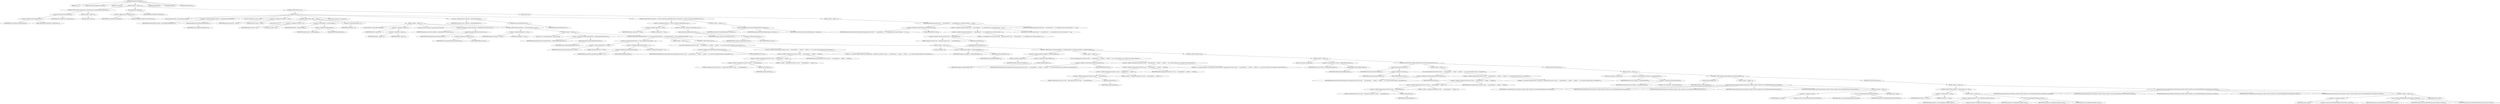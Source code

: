digraph "loadConverterMethods" {  
"301" [label = <(METHOD,loadConverterMethods)<SUB>132</SUB>> ]
"21" [label = <(PARAM,this)<SUB>132</SUB>> ]
"302" [label = <(PARAM,TypeConverterRegistry registry)<SUB>132</SUB>> ]
"303" [label = <(PARAM,Class type)<SUB>132</SUB>> ]
"304" [label = <(BLOCK,&lt;empty&gt;,&lt;empty&gt;)<SUB>132</SUB>> ]
"305" [label = <(CONTROL_STRUCTURE,if (visitedClasses.contains(type)),if (visitedClasses.contains(type)))<SUB>133</SUB>> ]
"306" [label = <(contains,visitedClasses.contains(type))<SUB>133</SUB>> ]
"307" [label = <(&lt;operator&gt;.fieldAccess,this.visitedClasses)<SUB>133</SUB>> ]
"308" [label = <(IDENTIFIER,this,visitedClasses.contains(type))<SUB>133</SUB>> ]
"309" [label = <(FIELD_IDENTIFIER,visitedClasses,visitedClasses)<SUB>133</SUB>> ]
"310" [label = <(IDENTIFIER,type,visitedClasses.contains(type))<SUB>133</SUB>> ]
"311" [label = <(BLOCK,&lt;empty&gt;,&lt;empty&gt;)<SUB>133</SUB>> ]
"312" [label = <(RETURN,return;,return;)<SUB>134</SUB>> ]
"313" [label = <(add,visitedClasses.add(type))<SUB>136</SUB>> ]
"314" [label = <(&lt;operator&gt;.fieldAccess,this.visitedClasses)<SUB>136</SUB>> ]
"315" [label = <(IDENTIFIER,this,visitedClasses.add(type))<SUB>136</SUB>> ]
"316" [label = <(FIELD_IDENTIFIER,visitedClasses,visitedClasses)<SUB>136</SUB>> ]
"317" [label = <(IDENTIFIER,type,visitedClasses.add(type))<SUB>136</SUB>> ]
"318" [label = <(CONTROL_STRUCTURE,try,try)<SUB>137</SUB>> ]
"319" [label = <(BLOCK,try,try)<SUB>137</SUB>> ]
"320" [label = <(LOCAL,Method[] methods: java.lang.reflect.Method[])> ]
"321" [label = <(&lt;operator&gt;.assignment,Method[] methods = type.getDeclaredMethods())<SUB>138</SUB>> ]
"322" [label = <(IDENTIFIER,methods,Method[] methods = type.getDeclaredMethods())<SUB>138</SUB>> ]
"323" [label = <(getDeclaredMethods,type.getDeclaredMethods())<SUB>138</SUB>> ]
"324" [label = <(IDENTIFIER,type,type.getDeclaredMethods())<SUB>138</SUB>> ]
"23" [label = <(LOCAL,CachingInjector injector: ANY)> ]
"325" [label = <(&lt;operator&gt;.assignment,ANY injector = null)<SUB>139</SUB>> ]
"326" [label = <(IDENTIFIER,injector,ANY injector = null)<SUB>139</SUB>> ]
"327" [label = <(LITERAL,null,ANY injector = null)<SUB>139</SUB>> ]
"328" [label = <(CONTROL_STRUCTURE,&lt;empty&gt;,&lt;empty&gt;)> ]
"329" [label = <(LOCAL,$idx0: int)<SUB>141</SUB>> ]
"330" [label = <(&lt;operator&gt;.assignment,int $idx0 = 0)<SUB>141</SUB>> ]
"331" [label = <(IDENTIFIER,$idx0,int $idx0 = 0)<SUB>141</SUB>> ]
"332" [label = <(LITERAL,0,int $idx0 = 0)<SUB>141</SUB>> ]
"333" [label = <(&lt;operator&gt;.lessThan,$idx0 &lt; methods.length)<SUB>141</SUB>> ]
"334" [label = <(IDENTIFIER,$idx0,$idx0 &lt; methods.length)<SUB>141</SUB>> ]
"335" [label = <(&lt;operator&gt;.fieldAccess,methods.length)<SUB>141</SUB>> ]
"336" [label = <(IDENTIFIER,methods,$idx0 &lt; methods.length)<SUB>141</SUB>> ]
"337" [label = <(FIELD_IDENTIFIER,length,length)<SUB>141</SUB>> ]
"338" [label = <(&lt;operator&gt;.postIncrement,$idx0++)<SUB>141</SUB>> ]
"339" [label = <(IDENTIFIER,$idx0,$idx0++)<SUB>141</SUB>> ]
"340" [label = <(BLOCK,&lt;empty&gt;,&lt;empty&gt;)<SUB>141</SUB>> ]
"341" [label = <(LOCAL,method: java.lang.reflect.Method)<SUB>141</SUB>> ]
"342" [label = <(&lt;operator&gt;.assignment,&lt;empty&gt;)<SUB>141</SUB>> ]
"343" [label = <(IDENTIFIER,method,&lt;empty&gt;)<SUB>141</SUB>> ]
"344" [label = <(&lt;operator&gt;.indexAccess,&lt;empty&gt;)<SUB>141</SUB>> ]
"345" [label = <(IDENTIFIER,methods,&lt;empty&gt;)<SUB>141</SUB>> ]
"346" [label = <(IDENTIFIER,$idx0,&lt;empty&gt;)<SUB>141</SUB>> ]
"347" [label = <(LOCAL,Converter annotation: org.apache.camel.Converter)> ]
"348" [label = <(&lt;operator&gt;.assignment,Converter annotation = getAnnotation(Converter.class))<SUB>142</SUB>> ]
"349" [label = <(IDENTIFIER,annotation,Converter annotation = getAnnotation(Converter.class))<SUB>142</SUB>> ]
"350" [label = <(getAnnotation,getAnnotation(Converter.class))<SUB>142</SUB>> ]
"351" [label = <(IDENTIFIER,method,getAnnotation(Converter.class))<SUB>142</SUB>> ]
"352" [label = <(&lt;operator&gt;.fieldAccess,Converter.class)<SUB>142</SUB>> ]
"353" [label = <(IDENTIFIER,Converter,getAnnotation(Converter.class))<SUB>142</SUB>> ]
"354" [label = <(FIELD_IDENTIFIER,class,class)<SUB>142</SUB>> ]
"355" [label = <(CONTROL_STRUCTURE,if (annotation != null),if (annotation != null))<SUB>143</SUB>> ]
"356" [label = <(&lt;operator&gt;.notEquals,annotation != null)<SUB>143</SUB>> ]
"357" [label = <(IDENTIFIER,annotation,annotation != null)<SUB>143</SUB>> ]
"358" [label = <(LITERAL,null,annotation != null)<SUB>143</SUB>> ]
"359" [label = <(BLOCK,&lt;empty&gt;,&lt;empty&gt;)<SUB>143</SUB>> ]
"360" [label = <(LOCAL,Class&lt;?&gt;[] parameterTypes: java.lang.Class[])> ]
"361" [label = <(&lt;operator&gt;.assignment,Class[] parameterTypes = method.getParameterTypes())<SUB>144</SUB>> ]
"362" [label = <(IDENTIFIER,parameterTypes,Class[] parameterTypes = method.getParameterTypes())<SUB>144</SUB>> ]
"363" [label = <(getParameterTypes,method.getParameterTypes())<SUB>144</SUB>> ]
"364" [label = <(IDENTIFIER,method,method.getParameterTypes())<SUB>144</SUB>> ]
"365" [label = <(CONTROL_STRUCTURE,if (parameterTypes == null || parameterTypes.length != 1),if (parameterTypes == null || parameterTypes.length != 1))<SUB>145</SUB>> ]
"366" [label = <(&lt;operator&gt;.logicalOr,parameterTypes == null || parameterTypes.length != 1)<SUB>145</SUB>> ]
"367" [label = <(&lt;operator&gt;.equals,parameterTypes == null)<SUB>145</SUB>> ]
"368" [label = <(IDENTIFIER,parameterTypes,parameterTypes == null)<SUB>145</SUB>> ]
"369" [label = <(LITERAL,null,parameterTypes == null)<SUB>145</SUB>> ]
"370" [label = <(&lt;operator&gt;.notEquals,parameterTypes.length != 1)<SUB>145</SUB>> ]
"371" [label = <(&lt;operator&gt;.fieldAccess,parameterTypes.length)<SUB>145</SUB>> ]
"372" [label = <(IDENTIFIER,parameterTypes,parameterTypes.length != 1)<SUB>145</SUB>> ]
"373" [label = <(FIELD_IDENTIFIER,length,length)<SUB>145</SUB>> ]
"374" [label = <(LITERAL,1,parameterTypes.length != 1)<SUB>145</SUB>> ]
"375" [label = <(BLOCK,&lt;empty&gt;,&lt;empty&gt;)<SUB>145</SUB>> ]
"376" [label = <(warn,warn(&quot;Ignoring bad converter on type: &quot; + type.getName() + &quot; method: &quot; + method + &quot; as a converter method should have one parameter&quot;))<SUB>146</SUB>> ]
"377" [label = <(&lt;operator&gt;.fieldAccess,AnnotationTypeConverterLoader.LOG)<SUB>146</SUB>> ]
"378" [label = <(IDENTIFIER,AnnotationTypeConverterLoader,warn(&quot;Ignoring bad converter on type: &quot; + type.getName() + &quot; method: &quot; + method + &quot; as a converter method should have one parameter&quot;))<SUB>146</SUB>> ]
"379" [label = <(FIELD_IDENTIFIER,LOG,LOG)<SUB>146</SUB>> ]
"380" [label = <(&lt;operator&gt;.addition,&quot;Ignoring bad converter on type: &quot; + type.getName() + &quot; method: &quot; + method + &quot; as a converter method should have one parameter&quot;)<SUB>146</SUB>> ]
"381" [label = <(&lt;operator&gt;.addition,&quot;Ignoring bad converter on type: &quot; + type.getName() + &quot; method: &quot; + method)<SUB>146</SUB>> ]
"382" [label = <(&lt;operator&gt;.addition,&quot;Ignoring bad converter on type: &quot; + type.getName() + &quot; method: &quot;)<SUB>146</SUB>> ]
"383" [label = <(&lt;operator&gt;.addition,&quot;Ignoring bad converter on type: &quot; + type.getName())<SUB>146</SUB>> ]
"384" [label = <(LITERAL,&quot;Ignoring bad converter on type: &quot;,&quot;Ignoring bad converter on type: &quot; + type.getName())<SUB>146</SUB>> ]
"385" [label = <(getName,type.getName())<SUB>146</SUB>> ]
"386" [label = <(IDENTIFIER,type,type.getName())<SUB>146</SUB>> ]
"387" [label = <(LITERAL,&quot; method: &quot;,&quot;Ignoring bad converter on type: &quot; + type.getName() + &quot; method: &quot;)<SUB>146</SUB>> ]
"388" [label = <(IDENTIFIER,method,&quot;Ignoring bad converter on type: &quot; + type.getName() + &quot; method: &quot; + method)<SUB>146</SUB>> ]
"389" [label = <(LITERAL,&quot; as a converter method should have one parameter&quot;,&quot;Ignoring bad converter on type: &quot; + type.getName() + &quot; method: &quot; + method + &quot; as a converter method should have one parameter&quot;)<SUB>147</SUB>> ]
"390" [label = <(CONTROL_STRUCTURE,else,else)<SUB>148</SUB>> ]
"391" [label = <(BLOCK,&lt;empty&gt;,&lt;empty&gt;)<SUB>148</SUB>> ]
"392" [label = <(LOCAL,int modifiers: int)> ]
"393" [label = <(&lt;operator&gt;.assignment,int modifiers = method.getModifiers())<SUB>149</SUB>> ]
"394" [label = <(IDENTIFIER,modifiers,int modifiers = method.getModifiers())<SUB>149</SUB>> ]
"395" [label = <(getModifiers,method.getModifiers())<SUB>149</SUB>> ]
"396" [label = <(IDENTIFIER,method,method.getModifiers())<SUB>149</SUB>> ]
"397" [label = <(CONTROL_STRUCTURE,if (isAbstract(modifiers) || !isPublic(modifiers)),if (isAbstract(modifiers) || !isPublic(modifiers)))<SUB>150</SUB>> ]
"398" [label = <(&lt;operator&gt;.logicalOr,isAbstract(modifiers) || !isPublic(modifiers))<SUB>150</SUB>> ]
"399" [label = <(isAbstract,isAbstract(modifiers))<SUB>150</SUB>> ]
"400" [label = <(IDENTIFIER,modifiers,isAbstract(modifiers))<SUB>150</SUB>> ]
"401" [label = <(&lt;operator&gt;.logicalNot,!isPublic(modifiers))<SUB>150</SUB>> ]
"402" [label = <(isPublic,isPublic(modifiers))<SUB>150</SUB>> ]
"403" [label = <(IDENTIFIER,modifiers,isPublic(modifiers))<SUB>150</SUB>> ]
"404" [label = <(BLOCK,&lt;empty&gt;,&lt;empty&gt;)<SUB>150</SUB>> ]
"405" [label = <(warn,warn(&quot;Ignoring bad converter on type: &quot; + type.getName() + &quot; method: &quot; + method + &quot; as a converter method is not a public and concrete method&quot;))<SUB>151</SUB>> ]
"406" [label = <(&lt;operator&gt;.fieldAccess,AnnotationTypeConverterLoader.LOG)<SUB>151</SUB>> ]
"407" [label = <(IDENTIFIER,AnnotationTypeConverterLoader,warn(&quot;Ignoring bad converter on type: &quot; + type.getName() + &quot; method: &quot; + method + &quot; as a converter method is not a public and concrete method&quot;))<SUB>151</SUB>> ]
"408" [label = <(FIELD_IDENTIFIER,LOG,LOG)<SUB>151</SUB>> ]
"409" [label = <(&lt;operator&gt;.addition,&quot;Ignoring bad converter on type: &quot; + type.getName() + &quot; method: &quot; + method + &quot; as a converter method is not a public and concrete method&quot;)<SUB>151</SUB>> ]
"410" [label = <(&lt;operator&gt;.addition,&quot;Ignoring bad converter on type: &quot; + type.getName() + &quot; method: &quot; + method)<SUB>151</SUB>> ]
"411" [label = <(&lt;operator&gt;.addition,&quot;Ignoring bad converter on type: &quot; + type.getName() + &quot; method: &quot;)<SUB>151</SUB>> ]
"412" [label = <(&lt;operator&gt;.addition,&quot;Ignoring bad converter on type: &quot; + type.getName())<SUB>151</SUB>> ]
"413" [label = <(LITERAL,&quot;Ignoring bad converter on type: &quot;,&quot;Ignoring bad converter on type: &quot; + type.getName())<SUB>151</SUB>> ]
"414" [label = <(getName,type.getName())<SUB>151</SUB>> ]
"415" [label = <(IDENTIFIER,type,type.getName())<SUB>151</SUB>> ]
"416" [label = <(LITERAL,&quot; method: &quot;,&quot;Ignoring bad converter on type: &quot; + type.getName() + &quot; method: &quot;)<SUB>151</SUB>> ]
"417" [label = <(IDENTIFIER,method,&quot;Ignoring bad converter on type: &quot; + type.getName() + &quot; method: &quot; + method)<SUB>151</SUB>> ]
"418" [label = <(LITERAL,&quot; as a converter method is not a public and concrete method&quot;,&quot;Ignoring bad converter on type: &quot; + type.getName() + &quot; method: &quot; + method + &quot; as a converter method is not a public and concrete method&quot;)<SUB>152</SUB>> ]
"419" [label = <(CONTROL_STRUCTURE,else,else)<SUB>153</SUB>> ]
"420" [label = <(BLOCK,&lt;empty&gt;,&lt;empty&gt;)<SUB>153</SUB>> ]
"421" [label = <(LOCAL,Class toType: java.lang.Class)> ]
"422" [label = <(&lt;operator&gt;.assignment,Class toType = method.getReturnType())<SUB>154</SUB>> ]
"423" [label = <(IDENTIFIER,toType,Class toType = method.getReturnType())<SUB>154</SUB>> ]
"424" [label = <(getReturnType,method.getReturnType())<SUB>154</SUB>> ]
"425" [label = <(IDENTIFIER,method,method.getReturnType())<SUB>154</SUB>> ]
"426" [label = <(CONTROL_STRUCTURE,if (toType.equals(Void.class)),if (toType.equals(Void.class)))<SUB>155</SUB>> ]
"427" [label = <(equals,toType.equals(Void.class))<SUB>155</SUB>> ]
"428" [label = <(IDENTIFIER,toType,toType.equals(Void.class))<SUB>155</SUB>> ]
"429" [label = <(&lt;operator&gt;.fieldAccess,Void.class)<SUB>155</SUB>> ]
"430" [label = <(IDENTIFIER,Void,toType.equals(Void.class))<SUB>155</SUB>> ]
"431" [label = <(FIELD_IDENTIFIER,class,class)<SUB>155</SUB>> ]
"432" [label = <(BLOCK,&lt;empty&gt;,&lt;empty&gt;)<SUB>155</SUB>> ]
"433" [label = <(warn,warn(&quot;Ignoring bad converter on type: &quot; + type.getName() + &quot; method: &quot; + method + &quot; as a converter method returns a void method&quot;))<SUB>156</SUB>> ]
"434" [label = <(&lt;operator&gt;.fieldAccess,AnnotationTypeConverterLoader.LOG)<SUB>156</SUB>> ]
"435" [label = <(IDENTIFIER,AnnotationTypeConverterLoader,warn(&quot;Ignoring bad converter on type: &quot; + type.getName() + &quot; method: &quot; + method + &quot; as a converter method returns a void method&quot;))<SUB>156</SUB>> ]
"436" [label = <(FIELD_IDENTIFIER,LOG,LOG)<SUB>156</SUB>> ]
"437" [label = <(&lt;operator&gt;.addition,&quot;Ignoring bad converter on type: &quot; + type.getName() + &quot; method: &quot; + method + &quot; as a converter method returns a void method&quot;)<SUB>156</SUB>> ]
"438" [label = <(&lt;operator&gt;.addition,&quot;Ignoring bad converter on type: &quot; + type.getName() + &quot; method: &quot; + method)<SUB>156</SUB>> ]
"439" [label = <(&lt;operator&gt;.addition,&quot;Ignoring bad converter on type: &quot; + type.getName() + &quot; method: &quot;)<SUB>156</SUB>> ]
"440" [label = <(&lt;operator&gt;.addition,&quot;Ignoring bad converter on type: &quot; + type.getName())<SUB>156</SUB>> ]
"441" [label = <(LITERAL,&quot;Ignoring bad converter on type: &quot;,&quot;Ignoring bad converter on type: &quot; + type.getName())<SUB>156</SUB>> ]
"442" [label = <(getName,type.getName())<SUB>156</SUB>> ]
"443" [label = <(IDENTIFIER,type,type.getName())<SUB>156</SUB>> ]
"444" [label = <(LITERAL,&quot; method: &quot;,&quot;Ignoring bad converter on type: &quot; + type.getName() + &quot; method: &quot;)<SUB>156</SUB>> ]
"445" [label = <(IDENTIFIER,method,&quot;Ignoring bad converter on type: &quot; + type.getName() + &quot; method: &quot; + method)<SUB>157</SUB>> ]
"446" [label = <(LITERAL,&quot; as a converter method returns a void method&quot;,&quot;Ignoring bad converter on type: &quot; + type.getName() + &quot; method: &quot; + method + &quot; as a converter method returns a void method&quot;)<SUB>157</SUB>> ]
"447" [label = <(CONTROL_STRUCTURE,else,else)<SUB>158</SUB>> ]
"448" [label = <(BLOCK,&lt;empty&gt;,&lt;empty&gt;)<SUB>158</SUB>> ]
"449" [label = <(LOCAL,Class fromType: java.lang.Class)> ]
"450" [label = <(&lt;operator&gt;.assignment,Class fromType = parameterTypes[0])<SUB>159</SUB>> ]
"451" [label = <(IDENTIFIER,fromType,Class fromType = parameterTypes[0])<SUB>159</SUB>> ]
"452" [label = <(&lt;operator&gt;.indexAccess,parameterTypes[0])<SUB>159</SUB>> ]
"453" [label = <(IDENTIFIER,parameterTypes,Class fromType = parameterTypes[0])<SUB>159</SUB>> ]
"454" [label = <(LITERAL,0,Class fromType = parameterTypes[0])<SUB>159</SUB>> ]
"455" [label = <(CONTROL_STRUCTURE,if (isStatic(modifiers)),if (isStatic(modifiers)))<SUB>160</SUB>> ]
"456" [label = <(isStatic,isStatic(modifiers))<SUB>160</SUB>> ]
"457" [label = <(IDENTIFIER,modifiers,isStatic(modifiers))<SUB>160</SUB>> ]
"458" [label = <(BLOCK,&lt;empty&gt;,&lt;empty&gt;)<SUB>160</SUB>> ]
"459" [label = <(registerTypeConverter,registerTypeConverter(registry, method, toType, fromType, new StaticMethodTypeConverter(method)))<SUB>161</SUB>> ]
"20" [label = <(IDENTIFIER,this,registerTypeConverter(registry, method, toType, fromType, new StaticMethodTypeConverter(method)))<SUB>161</SUB>> ]
"460" [label = <(IDENTIFIER,registry,registerTypeConverter(registry, method, toType, fromType, new StaticMethodTypeConverter(method)))<SUB>161</SUB>> ]
"461" [label = <(IDENTIFIER,method,registerTypeConverter(registry, method, toType, fromType, new StaticMethodTypeConverter(method)))<SUB>161</SUB>> ]
"462" [label = <(IDENTIFIER,toType,registerTypeConverter(registry, method, toType, fromType, new StaticMethodTypeConverter(method)))<SUB>161</SUB>> ]
"463" [label = <(IDENTIFIER,fromType,registerTypeConverter(registry, method, toType, fromType, new StaticMethodTypeConverter(method)))<SUB>161</SUB>> ]
"464" [label = <(BLOCK,&lt;empty&gt;,&lt;empty&gt;)<SUB>162</SUB>> ]
"465" [label = <(&lt;operator&gt;.assignment,&lt;empty&gt;)> ]
"466" [label = <(IDENTIFIER,$obj7,&lt;empty&gt;)> ]
"467" [label = <(&lt;operator&gt;.alloc,new StaticMethodTypeConverter(method))<SUB>162</SUB>> ]
"468" [label = <(&lt;init&gt;,new StaticMethodTypeConverter(method))<SUB>162</SUB>> ]
"469" [label = <(IDENTIFIER,$obj7,new StaticMethodTypeConverter(method))> ]
"470" [label = <(IDENTIFIER,method,new StaticMethodTypeConverter(method))<SUB>162</SUB>> ]
"471" [label = <(IDENTIFIER,$obj7,&lt;empty&gt;)> ]
"472" [label = <(CONTROL_STRUCTURE,else,else)<SUB>163</SUB>> ]
"473" [label = <(BLOCK,&lt;empty&gt;,&lt;empty&gt;)<SUB>163</SUB>> ]
"474" [label = <(CONTROL_STRUCTURE,if (injector == null),if (injector == null))<SUB>164</SUB>> ]
"475" [label = <(&lt;operator&gt;.equals,injector == null)<SUB>164</SUB>> ]
"476" [label = <(IDENTIFIER,injector,injector == null)<SUB>164</SUB>> ]
"477" [label = <(LITERAL,null,injector == null)<SUB>164</SUB>> ]
"478" [label = <(BLOCK,&lt;empty&gt;,&lt;empty&gt;)<SUB>164</SUB>> ]
"479" [label = <(&lt;operator&gt;.assignment,injector = new CachingInjector(registry, type))<SUB>165</SUB>> ]
"480" [label = <(IDENTIFIER,injector,injector = new CachingInjector(registry, type))<SUB>165</SUB>> ]
"481" [label = <(&lt;operator&gt;.alloc,new CachingInjector(registry, type))<SUB>165</SUB>> ]
"482" [label = <(&lt;init&gt;,new CachingInjector(registry, type))<SUB>165</SUB>> ]
"22" [label = <(IDENTIFIER,injector,new CachingInjector(registry, type))<SUB>165</SUB>> ]
"483" [label = <(IDENTIFIER,registry,new CachingInjector(registry, type))<SUB>165</SUB>> ]
"484" [label = <(IDENTIFIER,type,new CachingInjector(registry, type))<SUB>165</SUB>> ]
"485" [label = <(registerTypeConverter,registerTypeConverter(registry, method, toType, fromType, new InstanceMethodTypeConverter(injector, method)))<SUB>167</SUB>> ]
"24" [label = <(IDENTIFIER,this,registerTypeConverter(registry, method, toType, fromType, new InstanceMethodTypeConverter(injector, method)))<SUB>167</SUB>> ]
"486" [label = <(IDENTIFIER,registry,registerTypeConverter(registry, method, toType, fromType, new InstanceMethodTypeConverter(injector, method)))<SUB>167</SUB>> ]
"487" [label = <(IDENTIFIER,method,registerTypeConverter(registry, method, toType, fromType, new InstanceMethodTypeConverter(injector, method)))<SUB>167</SUB>> ]
"488" [label = <(IDENTIFIER,toType,registerTypeConverter(registry, method, toType, fromType, new InstanceMethodTypeConverter(injector, method)))<SUB>167</SUB>> ]
"489" [label = <(IDENTIFIER,fromType,registerTypeConverter(registry, method, toType, fromType, new InstanceMethodTypeConverter(injector, method)))<SUB>167</SUB>> ]
"490" [label = <(BLOCK,&lt;empty&gt;,&lt;empty&gt;)<SUB>168</SUB>> ]
"491" [label = <(&lt;operator&gt;.assignment,&lt;empty&gt;)> ]
"492" [label = <(IDENTIFIER,$obj9,&lt;empty&gt;)> ]
"493" [label = <(&lt;operator&gt;.alloc,new InstanceMethodTypeConverter(injector, method))<SUB>168</SUB>> ]
"494" [label = <(&lt;init&gt;,new InstanceMethodTypeConverter(injector, method))<SUB>168</SUB>> ]
"495" [label = <(IDENTIFIER,$obj9,new InstanceMethodTypeConverter(injector, method))> ]
"496" [label = <(IDENTIFIER,injector,new InstanceMethodTypeConverter(injector, method))<SUB>168</SUB>> ]
"497" [label = <(IDENTIFIER,method,new InstanceMethodTypeConverter(injector, method))<SUB>168</SUB>> ]
"498" [label = <(IDENTIFIER,$obj9,&lt;empty&gt;)> ]
"499" [label = <(LOCAL,Class superclass: java.lang.Class)> ]
"500" [label = <(&lt;operator&gt;.assignment,Class superclass = type.getSuperclass())<SUB>175</SUB>> ]
"501" [label = <(IDENTIFIER,superclass,Class superclass = type.getSuperclass())<SUB>175</SUB>> ]
"502" [label = <(getSuperclass,type.getSuperclass())<SUB>175</SUB>> ]
"503" [label = <(IDENTIFIER,type,type.getSuperclass())<SUB>175</SUB>> ]
"504" [label = <(CONTROL_STRUCTURE,if (superclass != null &amp;&amp; !superclass.equals(Object.class)),if (superclass != null &amp;&amp; !superclass.equals(Object.class)))<SUB>176</SUB>> ]
"505" [label = <(&lt;operator&gt;.logicalAnd,superclass != null &amp;&amp; !superclass.equals(Object.class))<SUB>176</SUB>> ]
"506" [label = <(&lt;operator&gt;.notEquals,superclass != null)<SUB>176</SUB>> ]
"507" [label = <(IDENTIFIER,superclass,superclass != null)<SUB>176</SUB>> ]
"508" [label = <(LITERAL,null,superclass != null)<SUB>176</SUB>> ]
"509" [label = <(&lt;operator&gt;.logicalNot,!superclass.equals(Object.class))<SUB>176</SUB>> ]
"510" [label = <(equals,superclass.equals(Object.class))<SUB>176</SUB>> ]
"511" [label = <(IDENTIFIER,superclass,superclass.equals(Object.class))<SUB>176</SUB>> ]
"512" [label = <(&lt;operator&gt;.fieldAccess,Object.class)<SUB>176</SUB>> ]
"513" [label = <(IDENTIFIER,Object,superclass.equals(Object.class))<SUB>176</SUB>> ]
"514" [label = <(FIELD_IDENTIFIER,class,class)<SUB>176</SUB>> ]
"515" [label = <(BLOCK,&lt;empty&gt;,&lt;empty&gt;)<SUB>176</SUB>> ]
"516" [label = <(loadConverterMethods,loadConverterMethods(registry, superclass))<SUB>177</SUB>> ]
"25" [label = <(IDENTIFIER,this,loadConverterMethods(registry, superclass))<SUB>177</SUB>> ]
"517" [label = <(IDENTIFIER,registry,loadConverterMethods(registry, superclass))<SUB>177</SUB>> ]
"518" [label = <(IDENTIFIER,superclass,loadConverterMethods(registry, superclass))<SUB>177</SUB>> ]
"519" [label = <(BLOCK,catch,catch)> ]
"520" [label = <(BLOCK,&lt;empty&gt;,&lt;empty&gt;)<SUB>179</SUB>> ]
"521" [label = <(debug,debug(&quot;Ignoring converter type: &quot; + type.getName() + &quot; as a dependent class could not be found: &quot; + e, e))<SUB>180</SUB>> ]
"522" [label = <(&lt;operator&gt;.fieldAccess,AnnotationTypeConverterLoader.LOG)<SUB>180</SUB>> ]
"523" [label = <(IDENTIFIER,AnnotationTypeConverterLoader,debug(&quot;Ignoring converter type: &quot; + type.getName() + &quot; as a dependent class could not be found: &quot; + e, e))<SUB>180</SUB>> ]
"524" [label = <(FIELD_IDENTIFIER,LOG,LOG)<SUB>180</SUB>> ]
"525" [label = <(&lt;operator&gt;.addition,&quot;Ignoring converter type: &quot; + type.getName() + &quot; as a dependent class could not be found: &quot; + e)<SUB>180</SUB>> ]
"526" [label = <(&lt;operator&gt;.addition,&quot;Ignoring converter type: &quot; + type.getName() + &quot; as a dependent class could not be found: &quot;)<SUB>180</SUB>> ]
"527" [label = <(&lt;operator&gt;.addition,&quot;Ignoring converter type: &quot; + type.getName())<SUB>180</SUB>> ]
"528" [label = <(LITERAL,&quot;Ignoring converter type: &quot;,&quot;Ignoring converter type: &quot; + type.getName())<SUB>180</SUB>> ]
"529" [label = <(getName,type.getName())<SUB>180</SUB>> ]
"530" [label = <(IDENTIFIER,type,type.getName())<SUB>180</SUB>> ]
"531" [label = <(LITERAL,&quot; as a dependent class could not be found: &quot;,&quot;Ignoring converter type: &quot; + type.getName() + &quot; as a dependent class could not be found: &quot;)<SUB>180</SUB>> ]
"532" [label = <(IDENTIFIER,e,&quot;Ignoring converter type: &quot; + type.getName() + &quot; as a dependent class could not be found: &quot; + e)<SUB>180</SUB>> ]
"533" [label = <(IDENTIFIER,e,debug(&quot;Ignoring converter type: &quot; + type.getName() + &quot; as a dependent class could not be found: &quot; + e, e))<SUB>180</SUB>> ]
"534" [label = <(MODIFIER,PROTECTED)> ]
"535" [label = <(MODIFIER,VIRTUAL)> ]
"536" [label = <(METHOD_RETURN,void)<SUB>132</SUB>> ]
  "301" -> "21" 
  "301" -> "302" 
  "301" -> "303" 
  "301" -> "304" 
  "301" -> "534" 
  "301" -> "535" 
  "301" -> "536" 
  "304" -> "305" 
  "304" -> "313" 
  "304" -> "318" 
  "305" -> "306" 
  "305" -> "311" 
  "306" -> "307" 
  "306" -> "310" 
  "307" -> "308" 
  "307" -> "309" 
  "311" -> "312" 
  "313" -> "314" 
  "313" -> "317" 
  "314" -> "315" 
  "314" -> "316" 
  "318" -> "319" 
  "318" -> "519" 
  "319" -> "320" 
  "319" -> "321" 
  "319" -> "23" 
  "319" -> "325" 
  "319" -> "328" 
  "319" -> "499" 
  "319" -> "500" 
  "319" -> "504" 
  "321" -> "322" 
  "321" -> "323" 
  "323" -> "324" 
  "325" -> "326" 
  "325" -> "327" 
  "328" -> "329" 
  "328" -> "330" 
  "328" -> "333" 
  "328" -> "338" 
  "328" -> "340" 
  "330" -> "331" 
  "330" -> "332" 
  "333" -> "334" 
  "333" -> "335" 
  "335" -> "336" 
  "335" -> "337" 
  "338" -> "339" 
  "340" -> "341" 
  "340" -> "342" 
  "340" -> "347" 
  "340" -> "348" 
  "340" -> "355" 
  "342" -> "343" 
  "342" -> "344" 
  "344" -> "345" 
  "344" -> "346" 
  "348" -> "349" 
  "348" -> "350" 
  "350" -> "351" 
  "350" -> "352" 
  "352" -> "353" 
  "352" -> "354" 
  "355" -> "356" 
  "355" -> "359" 
  "356" -> "357" 
  "356" -> "358" 
  "359" -> "360" 
  "359" -> "361" 
  "359" -> "365" 
  "361" -> "362" 
  "361" -> "363" 
  "363" -> "364" 
  "365" -> "366" 
  "365" -> "375" 
  "365" -> "390" 
  "366" -> "367" 
  "366" -> "370" 
  "367" -> "368" 
  "367" -> "369" 
  "370" -> "371" 
  "370" -> "374" 
  "371" -> "372" 
  "371" -> "373" 
  "375" -> "376" 
  "376" -> "377" 
  "376" -> "380" 
  "377" -> "378" 
  "377" -> "379" 
  "380" -> "381" 
  "380" -> "389" 
  "381" -> "382" 
  "381" -> "388" 
  "382" -> "383" 
  "382" -> "387" 
  "383" -> "384" 
  "383" -> "385" 
  "385" -> "386" 
  "390" -> "391" 
  "391" -> "392" 
  "391" -> "393" 
  "391" -> "397" 
  "393" -> "394" 
  "393" -> "395" 
  "395" -> "396" 
  "397" -> "398" 
  "397" -> "404" 
  "397" -> "419" 
  "398" -> "399" 
  "398" -> "401" 
  "399" -> "400" 
  "401" -> "402" 
  "402" -> "403" 
  "404" -> "405" 
  "405" -> "406" 
  "405" -> "409" 
  "406" -> "407" 
  "406" -> "408" 
  "409" -> "410" 
  "409" -> "418" 
  "410" -> "411" 
  "410" -> "417" 
  "411" -> "412" 
  "411" -> "416" 
  "412" -> "413" 
  "412" -> "414" 
  "414" -> "415" 
  "419" -> "420" 
  "420" -> "421" 
  "420" -> "422" 
  "420" -> "426" 
  "422" -> "423" 
  "422" -> "424" 
  "424" -> "425" 
  "426" -> "427" 
  "426" -> "432" 
  "426" -> "447" 
  "427" -> "428" 
  "427" -> "429" 
  "429" -> "430" 
  "429" -> "431" 
  "432" -> "433" 
  "433" -> "434" 
  "433" -> "437" 
  "434" -> "435" 
  "434" -> "436" 
  "437" -> "438" 
  "437" -> "446" 
  "438" -> "439" 
  "438" -> "445" 
  "439" -> "440" 
  "439" -> "444" 
  "440" -> "441" 
  "440" -> "442" 
  "442" -> "443" 
  "447" -> "448" 
  "448" -> "449" 
  "448" -> "450" 
  "448" -> "455" 
  "450" -> "451" 
  "450" -> "452" 
  "452" -> "453" 
  "452" -> "454" 
  "455" -> "456" 
  "455" -> "458" 
  "455" -> "472" 
  "456" -> "457" 
  "458" -> "459" 
  "459" -> "20" 
  "459" -> "460" 
  "459" -> "461" 
  "459" -> "462" 
  "459" -> "463" 
  "459" -> "464" 
  "464" -> "465" 
  "464" -> "468" 
  "464" -> "471" 
  "465" -> "466" 
  "465" -> "467" 
  "468" -> "469" 
  "468" -> "470" 
  "472" -> "473" 
  "473" -> "474" 
  "473" -> "485" 
  "474" -> "475" 
  "474" -> "478" 
  "475" -> "476" 
  "475" -> "477" 
  "478" -> "479" 
  "478" -> "482" 
  "479" -> "480" 
  "479" -> "481" 
  "482" -> "22" 
  "482" -> "483" 
  "482" -> "484" 
  "485" -> "24" 
  "485" -> "486" 
  "485" -> "487" 
  "485" -> "488" 
  "485" -> "489" 
  "485" -> "490" 
  "490" -> "491" 
  "490" -> "494" 
  "490" -> "498" 
  "491" -> "492" 
  "491" -> "493" 
  "494" -> "495" 
  "494" -> "496" 
  "494" -> "497" 
  "500" -> "501" 
  "500" -> "502" 
  "502" -> "503" 
  "504" -> "505" 
  "504" -> "515" 
  "505" -> "506" 
  "505" -> "509" 
  "506" -> "507" 
  "506" -> "508" 
  "509" -> "510" 
  "510" -> "511" 
  "510" -> "512" 
  "512" -> "513" 
  "512" -> "514" 
  "515" -> "516" 
  "516" -> "25" 
  "516" -> "517" 
  "516" -> "518" 
  "519" -> "520" 
  "520" -> "521" 
  "521" -> "522" 
  "521" -> "525" 
  "521" -> "533" 
  "522" -> "523" 
  "522" -> "524" 
  "525" -> "526" 
  "525" -> "532" 
  "526" -> "527" 
  "526" -> "531" 
  "527" -> "528" 
  "527" -> "529" 
  "529" -> "530" 
}
